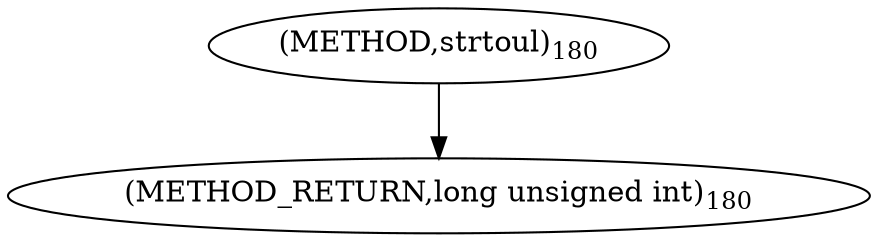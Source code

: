 digraph "strtoul" {  
"4696" [label = <(METHOD,strtoul)<SUB>180</SUB>> ]
"4700" [label = <(METHOD_RETURN,long unsigned int)<SUB>180</SUB>> ]
  "4696" -> "4700" 
}
